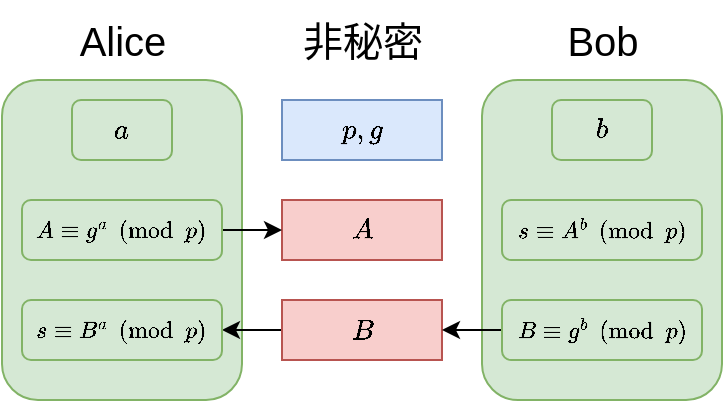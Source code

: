 <mxfile version="24.4.0" type="device">
  <diagram name="第 1 页" id="rOiArpCm1YSlx42P3QXg">
    <mxGraphModel dx="735" dy="443" grid="1" gridSize="10" guides="1" tooltips="1" connect="1" arrows="1" fold="1" page="1" pageScale="1" pageWidth="827" pageHeight="1169" math="1" shadow="0">
      <root>
        <mxCell id="0" />
        <mxCell id="1" parent="0" />
        <mxCell id="ZarxWw0_GlQh-CGqayf6-3" value="" style="rounded=1;whiteSpace=wrap;html=1;fillColor=#d5e8d4;strokeColor=#82b366;" vertex="1" parent="1">
          <mxGeometry x="200" y="240" width="120" height="160" as="geometry" />
        </mxCell>
        <mxCell id="ZarxWw0_GlQh-CGqayf6-4" value="" style="rounded=1;whiteSpace=wrap;html=1;fillColor=#d5e8d4;strokeColor=#82b366;" vertex="1" parent="1">
          <mxGeometry x="440" y="240" width="120" height="160" as="geometry" />
        </mxCell>
        <mxCell id="ZarxWw0_GlQh-CGqayf6-5" value="Alice" style="text;html=1;align=center;verticalAlign=middle;resizable=0;points=[];autosize=1;strokeColor=none;fillColor=none;fontFamily=Helvetica;fontSize=20;" vertex="1" parent="1">
          <mxGeometry x="225" y="200" width="70" height="40" as="geometry" />
        </mxCell>
        <mxCell id="ZarxWw0_GlQh-CGqayf6-6" value="Bob" style="text;html=1;align=center;verticalAlign=middle;resizable=0;points=[];autosize=1;strokeColor=none;fillColor=none;fontSize=20;" vertex="1" parent="1">
          <mxGeometry x="470" y="200" width="60" height="40" as="geometry" />
        </mxCell>
        <mxCell id="ZarxWw0_GlQh-CGqayf6-7" value="非秘密" style="text;html=1;align=center;verticalAlign=middle;resizable=0;points=[];autosize=1;strokeColor=none;fillColor=none;fontSize=20;" vertex="1" parent="1">
          <mxGeometry x="340" y="200" width="80" height="40" as="geometry" />
        </mxCell>
        <mxCell id="ZarxWw0_GlQh-CGqayf6-8" value="\(p,g\)" style="rounded=0;whiteSpace=wrap;html=1;fillColor=#dae8fc;strokeColor=#6c8ebf;" vertex="1" parent="1">
          <mxGeometry x="340" y="250" width="80" height="30" as="geometry" />
        </mxCell>
        <mxCell id="ZarxWw0_GlQh-CGqayf6-9" value="\(A\)" style="rounded=0;whiteSpace=wrap;html=1;fillColor=#f8cecc;strokeColor=#b85450;" vertex="1" parent="1">
          <mxGeometry x="340" y="300" width="80" height="30" as="geometry" />
        </mxCell>
        <mxCell id="ZarxWw0_GlQh-CGqayf6-20" style="edgeStyle=orthogonalEdgeStyle;rounded=0;orthogonalLoop=1;jettySize=auto;html=1;exitX=0;exitY=0.5;exitDx=0;exitDy=0;entryX=1;entryY=0.5;entryDx=0;entryDy=0;" edge="1" parent="1" source="ZarxWw0_GlQh-CGqayf6-10" target="ZarxWw0_GlQh-CGqayf6-19">
          <mxGeometry relative="1" as="geometry" />
        </mxCell>
        <mxCell id="ZarxWw0_GlQh-CGqayf6-10" value="\(B\)" style="rounded=0;whiteSpace=wrap;html=1;fillColor=#f8cecc;strokeColor=#b85450;" vertex="1" parent="1">
          <mxGeometry x="340" y="350" width="80" height="30" as="geometry" />
        </mxCell>
        <mxCell id="ZarxWw0_GlQh-CGqayf6-11" value="\(a\)" style="rounded=1;whiteSpace=wrap;html=1;fillColor=#d5e8d4;strokeColor=#82b366;" vertex="1" parent="1">
          <mxGeometry x="235" y="250" width="50" height="30" as="geometry" />
        </mxCell>
        <mxCell id="ZarxWw0_GlQh-CGqayf6-12" value="\(b\)" style="rounded=1;whiteSpace=wrap;html=1;fillColor=#d5e8d4;strokeColor=#82b366;" vertex="1" parent="1">
          <mxGeometry x="475" y="250" width="50" height="30" as="geometry" />
        </mxCell>
        <mxCell id="ZarxWw0_GlQh-CGqayf6-14" style="edgeStyle=orthogonalEdgeStyle;rounded=0;orthogonalLoop=1;jettySize=auto;html=1;exitX=1;exitY=0.5;exitDx=0;exitDy=0;entryX=0;entryY=0.5;entryDx=0;entryDy=0;" edge="1" parent="1" source="ZarxWw0_GlQh-CGqayf6-13" target="ZarxWw0_GlQh-CGqayf6-9">
          <mxGeometry relative="1" as="geometry" />
        </mxCell>
        <mxCell id="ZarxWw0_GlQh-CGqayf6-13" value="\(A\equiv g^a\pmod{p}\)" style="rounded=1;whiteSpace=wrap;html=1;fillColor=#d5e8d4;strokeColor=#82b366;fontSize=10;" vertex="1" parent="1">
          <mxGeometry x="210" y="300" width="100" height="30" as="geometry" />
        </mxCell>
        <mxCell id="ZarxWw0_GlQh-CGqayf6-18" style="edgeStyle=orthogonalEdgeStyle;rounded=0;orthogonalLoop=1;jettySize=auto;html=1;exitX=0;exitY=0.5;exitDx=0;exitDy=0;entryX=1;entryY=0.5;entryDx=0;entryDy=0;" edge="1" parent="1" source="ZarxWw0_GlQh-CGqayf6-17" target="ZarxWw0_GlQh-CGqayf6-10">
          <mxGeometry relative="1" as="geometry" />
        </mxCell>
        <mxCell id="ZarxWw0_GlQh-CGqayf6-17" value="\(B\equiv g^b\pmod{p}\)" style="rounded=1;whiteSpace=wrap;html=1;fillColor=#d5e8d4;strokeColor=#82b366;fontSize=10;" vertex="1" parent="1">
          <mxGeometry x="450" y="350" width="100" height="30" as="geometry" />
        </mxCell>
        <mxCell id="ZarxWw0_GlQh-CGqayf6-19" value="\(s\equiv B^a\pmod{p}\)" style="rounded=1;whiteSpace=wrap;html=1;fillColor=#d5e8d4;strokeColor=#82b366;fontSize=10;" vertex="1" parent="1">
          <mxGeometry x="210" y="350" width="100" height="30" as="geometry" />
        </mxCell>
        <mxCell id="ZarxWw0_GlQh-CGqayf6-21" value="\(s\equiv A^b\pmod{p}\)" style="rounded=1;whiteSpace=wrap;html=1;fillColor=#d5e8d4;strokeColor=#82b366;fontSize=10;" vertex="1" parent="1">
          <mxGeometry x="450" y="300" width="100" height="30" as="geometry" />
        </mxCell>
      </root>
    </mxGraphModel>
  </diagram>
</mxfile>

